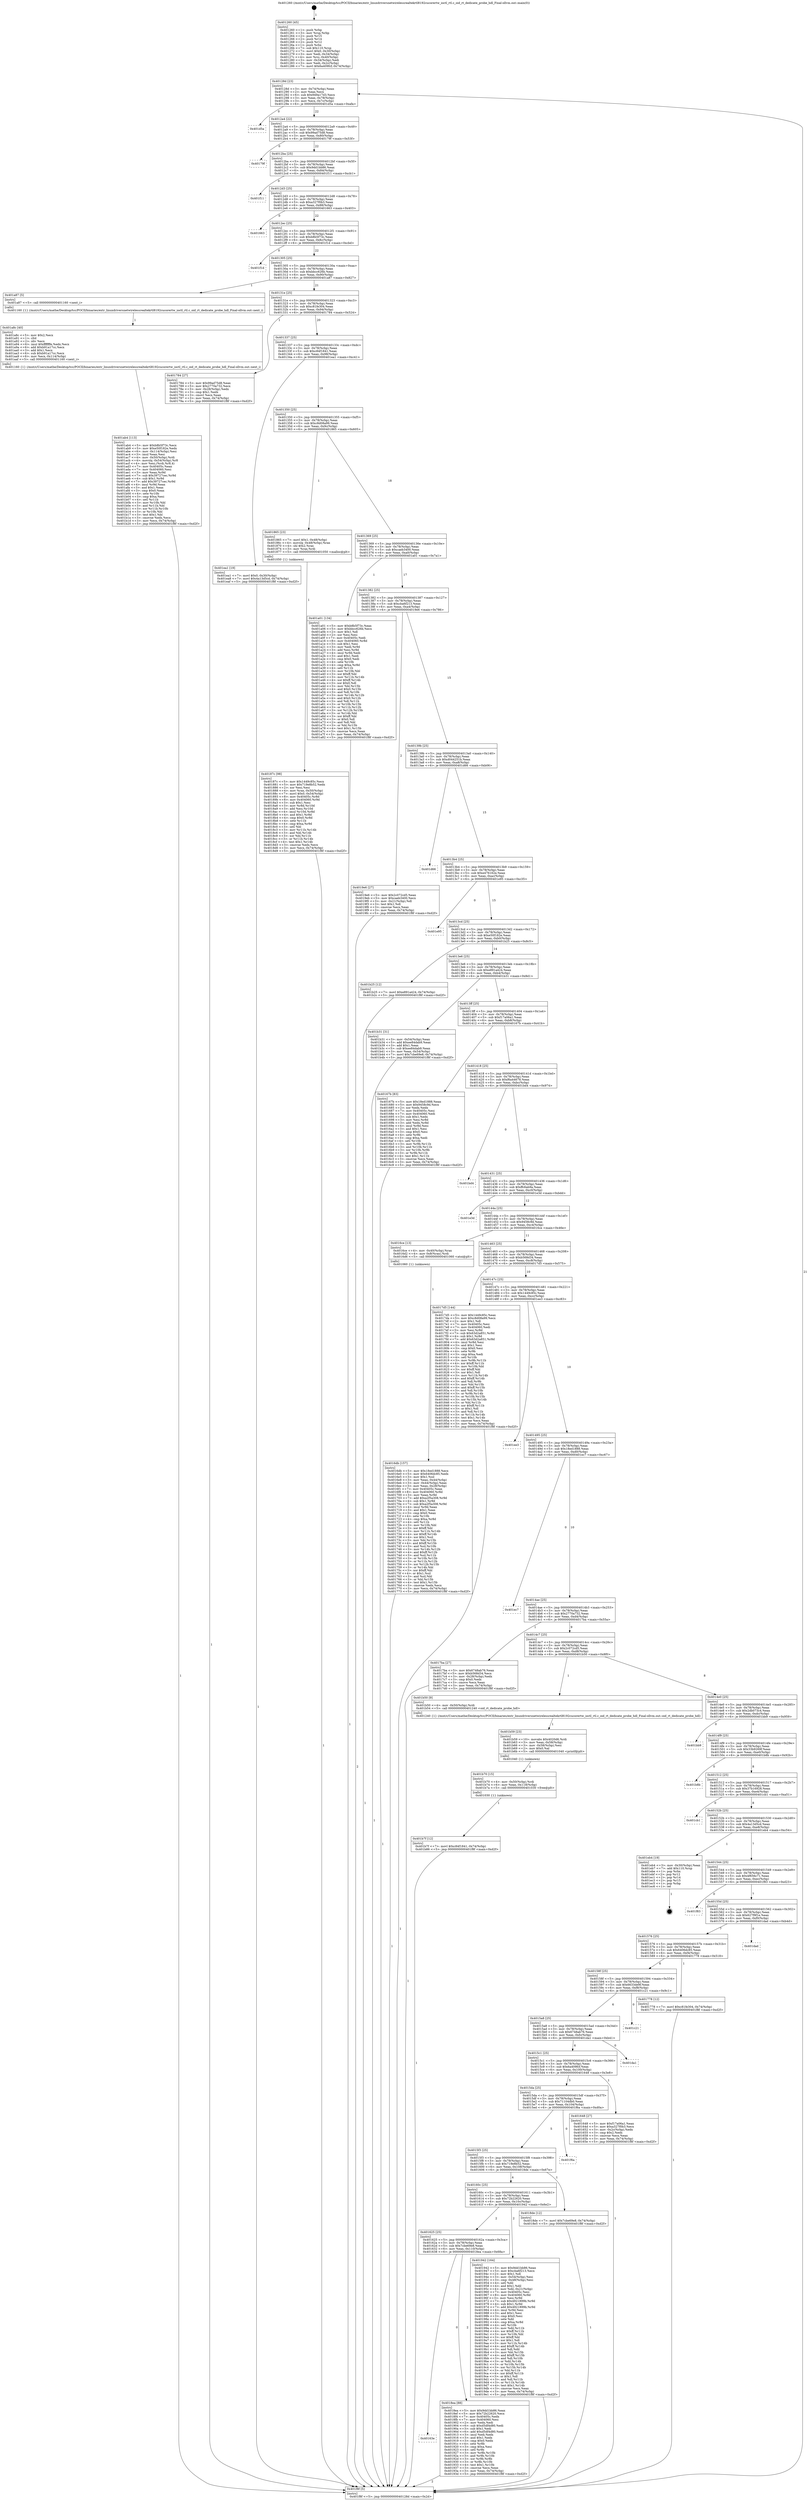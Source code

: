 digraph "0x401260" {
  label = "0x401260 (/mnt/c/Users/mathe/Desktop/tcc/POCII/binaries/extr_linuxdriversnetwirelessrealtekrtl8192cucorertw_ioctl_rtl.c_oid_rt_dedicate_probe_hdl_Final-ollvm.out::main(0))"
  labelloc = "t"
  node[shape=record]

  Entry [label="",width=0.3,height=0.3,shape=circle,fillcolor=black,style=filled]
  "0x40128d" [label="{
     0x40128d [23]\l
     | [instrs]\l
     &nbsp;&nbsp;0x40128d \<+3\>: mov -0x74(%rbp),%eax\l
     &nbsp;&nbsp;0x401290 \<+2\>: mov %eax,%ecx\l
     &nbsp;&nbsp;0x401292 \<+6\>: sub $0x949a17d3,%ecx\l
     &nbsp;&nbsp;0x401298 \<+3\>: mov %eax,-0x78(%rbp)\l
     &nbsp;&nbsp;0x40129b \<+3\>: mov %ecx,-0x7c(%rbp)\l
     &nbsp;&nbsp;0x40129e \<+6\>: je 0000000000401d5a \<main+0xafa\>\l
  }"]
  "0x401d5a" [label="{
     0x401d5a\l
  }", style=dashed]
  "0x4012a4" [label="{
     0x4012a4 [22]\l
     | [instrs]\l
     &nbsp;&nbsp;0x4012a4 \<+5\>: jmp 00000000004012a9 \<main+0x49\>\l
     &nbsp;&nbsp;0x4012a9 \<+3\>: mov -0x78(%rbp),%eax\l
     &nbsp;&nbsp;0x4012ac \<+5\>: sub $0x99ad75d8,%eax\l
     &nbsp;&nbsp;0x4012b1 \<+3\>: mov %eax,-0x80(%rbp)\l
     &nbsp;&nbsp;0x4012b4 \<+6\>: je 000000000040179f \<main+0x53f\>\l
  }"]
  Exit [label="",width=0.3,height=0.3,shape=circle,fillcolor=black,style=filled,peripheries=2]
  "0x40179f" [label="{
     0x40179f\l
  }", style=dashed]
  "0x4012ba" [label="{
     0x4012ba [25]\l
     | [instrs]\l
     &nbsp;&nbsp;0x4012ba \<+5\>: jmp 00000000004012bf \<main+0x5f\>\l
     &nbsp;&nbsp;0x4012bf \<+3\>: mov -0x78(%rbp),%eax\l
     &nbsp;&nbsp;0x4012c2 \<+5\>: sub $0x9dd1bb86,%eax\l
     &nbsp;&nbsp;0x4012c7 \<+6\>: mov %eax,-0x84(%rbp)\l
     &nbsp;&nbsp;0x4012cd \<+6\>: je 0000000000401f11 \<main+0xcb1\>\l
  }"]
  "0x401b7f" [label="{
     0x401b7f [12]\l
     | [instrs]\l
     &nbsp;&nbsp;0x401b7f \<+7\>: movl $0xc84f1841,-0x74(%rbp)\l
     &nbsp;&nbsp;0x401b86 \<+5\>: jmp 0000000000401f8f \<main+0xd2f\>\l
  }"]
  "0x401f11" [label="{
     0x401f11\l
  }", style=dashed]
  "0x4012d3" [label="{
     0x4012d3 [25]\l
     | [instrs]\l
     &nbsp;&nbsp;0x4012d3 \<+5\>: jmp 00000000004012d8 \<main+0x78\>\l
     &nbsp;&nbsp;0x4012d8 \<+3\>: mov -0x78(%rbp),%eax\l
     &nbsp;&nbsp;0x4012db \<+5\>: sub $0xa327f0b3,%eax\l
     &nbsp;&nbsp;0x4012e0 \<+6\>: mov %eax,-0x88(%rbp)\l
     &nbsp;&nbsp;0x4012e6 \<+6\>: je 0000000000401663 \<main+0x403\>\l
  }"]
  "0x401b70" [label="{
     0x401b70 [15]\l
     | [instrs]\l
     &nbsp;&nbsp;0x401b70 \<+4\>: mov -0x50(%rbp),%rdi\l
     &nbsp;&nbsp;0x401b74 \<+6\>: mov %eax,-0x118(%rbp)\l
     &nbsp;&nbsp;0x401b7a \<+5\>: call 0000000000401030 \<free@plt\>\l
     | [calls]\l
     &nbsp;&nbsp;0x401030 \{1\} (unknown)\l
  }"]
  "0x401663" [label="{
     0x401663\l
  }", style=dashed]
  "0x4012ec" [label="{
     0x4012ec [25]\l
     | [instrs]\l
     &nbsp;&nbsp;0x4012ec \<+5\>: jmp 00000000004012f1 \<main+0x91\>\l
     &nbsp;&nbsp;0x4012f1 \<+3\>: mov -0x78(%rbp),%eax\l
     &nbsp;&nbsp;0x4012f4 \<+5\>: sub $0xb8b5f73c,%eax\l
     &nbsp;&nbsp;0x4012f9 \<+6\>: mov %eax,-0x8c(%rbp)\l
     &nbsp;&nbsp;0x4012ff \<+6\>: je 0000000000401f1d \<main+0xcbd\>\l
  }"]
  "0x401b59" [label="{
     0x401b59 [23]\l
     | [instrs]\l
     &nbsp;&nbsp;0x401b59 \<+10\>: movabs $0x4020d6,%rdi\l
     &nbsp;&nbsp;0x401b63 \<+3\>: mov %eax,-0x58(%rbp)\l
     &nbsp;&nbsp;0x401b66 \<+3\>: mov -0x58(%rbp),%esi\l
     &nbsp;&nbsp;0x401b69 \<+2\>: mov $0x0,%al\l
     &nbsp;&nbsp;0x401b6b \<+5\>: call 0000000000401040 \<printf@plt\>\l
     | [calls]\l
     &nbsp;&nbsp;0x401040 \{1\} (unknown)\l
  }"]
  "0x401f1d" [label="{
     0x401f1d\l
  }", style=dashed]
  "0x401305" [label="{
     0x401305 [25]\l
     | [instrs]\l
     &nbsp;&nbsp;0x401305 \<+5\>: jmp 000000000040130a \<main+0xaa\>\l
     &nbsp;&nbsp;0x40130a \<+3\>: mov -0x78(%rbp),%eax\l
     &nbsp;&nbsp;0x40130d \<+5\>: sub $0xbbcc626b,%eax\l
     &nbsp;&nbsp;0x401312 \<+6\>: mov %eax,-0x90(%rbp)\l
     &nbsp;&nbsp;0x401318 \<+6\>: je 0000000000401a87 \<main+0x827\>\l
  }"]
  "0x401ab4" [label="{
     0x401ab4 [113]\l
     | [instrs]\l
     &nbsp;&nbsp;0x401ab4 \<+5\>: mov $0xb8b5f73c,%ecx\l
     &nbsp;&nbsp;0x401ab9 \<+5\>: mov $0xe50f182e,%edx\l
     &nbsp;&nbsp;0x401abe \<+6\>: mov -0x114(%rbp),%esi\l
     &nbsp;&nbsp;0x401ac4 \<+3\>: imul %eax,%esi\l
     &nbsp;&nbsp;0x401ac7 \<+4\>: mov -0x50(%rbp),%rdi\l
     &nbsp;&nbsp;0x401acb \<+4\>: movslq -0x54(%rbp),%r8\l
     &nbsp;&nbsp;0x401acf \<+4\>: mov %esi,(%rdi,%r8,4)\l
     &nbsp;&nbsp;0x401ad3 \<+7\>: mov 0x40405c,%eax\l
     &nbsp;&nbsp;0x401ada \<+7\>: mov 0x404060,%esi\l
     &nbsp;&nbsp;0x401ae1 \<+3\>: mov %eax,%r9d\l
     &nbsp;&nbsp;0x401ae4 \<+7\>: sub $0x39727cec,%r9d\l
     &nbsp;&nbsp;0x401aeb \<+4\>: sub $0x1,%r9d\l
     &nbsp;&nbsp;0x401aef \<+7\>: add $0x39727cec,%r9d\l
     &nbsp;&nbsp;0x401af6 \<+4\>: imul %r9d,%eax\l
     &nbsp;&nbsp;0x401afa \<+3\>: and $0x1,%eax\l
     &nbsp;&nbsp;0x401afd \<+3\>: cmp $0x0,%eax\l
     &nbsp;&nbsp;0x401b00 \<+4\>: sete %r10b\l
     &nbsp;&nbsp;0x401b04 \<+3\>: cmp $0xa,%esi\l
     &nbsp;&nbsp;0x401b07 \<+4\>: setl %r11b\l
     &nbsp;&nbsp;0x401b0b \<+3\>: mov %r10b,%bl\l
     &nbsp;&nbsp;0x401b0e \<+3\>: and %r11b,%bl\l
     &nbsp;&nbsp;0x401b11 \<+3\>: xor %r11b,%r10b\l
     &nbsp;&nbsp;0x401b14 \<+3\>: or %r10b,%bl\l
     &nbsp;&nbsp;0x401b17 \<+3\>: test $0x1,%bl\l
     &nbsp;&nbsp;0x401b1a \<+3\>: cmovne %edx,%ecx\l
     &nbsp;&nbsp;0x401b1d \<+3\>: mov %ecx,-0x74(%rbp)\l
     &nbsp;&nbsp;0x401b20 \<+5\>: jmp 0000000000401f8f \<main+0xd2f\>\l
  }"]
  "0x401a87" [label="{
     0x401a87 [5]\l
     | [instrs]\l
     &nbsp;&nbsp;0x401a87 \<+5\>: call 0000000000401160 \<next_i\>\l
     | [calls]\l
     &nbsp;&nbsp;0x401160 \{1\} (/mnt/c/Users/mathe/Desktop/tcc/POCII/binaries/extr_linuxdriversnetwirelessrealtekrtl8192cucorertw_ioctl_rtl.c_oid_rt_dedicate_probe_hdl_Final-ollvm.out::next_i)\l
  }"]
  "0x40131e" [label="{
     0x40131e [25]\l
     | [instrs]\l
     &nbsp;&nbsp;0x40131e \<+5\>: jmp 0000000000401323 \<main+0xc3\>\l
     &nbsp;&nbsp;0x401323 \<+3\>: mov -0x78(%rbp),%eax\l
     &nbsp;&nbsp;0x401326 \<+5\>: sub $0xc81fe304,%eax\l
     &nbsp;&nbsp;0x40132b \<+6\>: mov %eax,-0x94(%rbp)\l
     &nbsp;&nbsp;0x401331 \<+6\>: je 0000000000401784 \<main+0x524\>\l
  }"]
  "0x401a8c" [label="{
     0x401a8c [40]\l
     | [instrs]\l
     &nbsp;&nbsp;0x401a8c \<+5\>: mov $0x2,%ecx\l
     &nbsp;&nbsp;0x401a91 \<+1\>: cltd\l
     &nbsp;&nbsp;0x401a92 \<+2\>: idiv %ecx\l
     &nbsp;&nbsp;0x401a94 \<+6\>: imul $0xfffffffe,%edx,%ecx\l
     &nbsp;&nbsp;0x401a9a \<+6\>: add $0xb91a17cc,%ecx\l
     &nbsp;&nbsp;0x401aa0 \<+3\>: add $0x1,%ecx\l
     &nbsp;&nbsp;0x401aa3 \<+6\>: sub $0xb91a17cc,%ecx\l
     &nbsp;&nbsp;0x401aa9 \<+6\>: mov %ecx,-0x114(%rbp)\l
     &nbsp;&nbsp;0x401aaf \<+5\>: call 0000000000401160 \<next_i\>\l
     | [calls]\l
     &nbsp;&nbsp;0x401160 \{1\} (/mnt/c/Users/mathe/Desktop/tcc/POCII/binaries/extr_linuxdriversnetwirelessrealtekrtl8192cucorertw_ioctl_rtl.c_oid_rt_dedicate_probe_hdl_Final-ollvm.out::next_i)\l
  }"]
  "0x401784" [label="{
     0x401784 [27]\l
     | [instrs]\l
     &nbsp;&nbsp;0x401784 \<+5\>: mov $0x99ad75d8,%eax\l
     &nbsp;&nbsp;0x401789 \<+5\>: mov $0x2770a732,%ecx\l
     &nbsp;&nbsp;0x40178e \<+3\>: mov -0x28(%rbp),%edx\l
     &nbsp;&nbsp;0x401791 \<+3\>: cmp $0x1,%edx\l
     &nbsp;&nbsp;0x401794 \<+3\>: cmovl %ecx,%eax\l
     &nbsp;&nbsp;0x401797 \<+3\>: mov %eax,-0x74(%rbp)\l
     &nbsp;&nbsp;0x40179a \<+5\>: jmp 0000000000401f8f \<main+0xd2f\>\l
  }"]
  "0x401337" [label="{
     0x401337 [25]\l
     | [instrs]\l
     &nbsp;&nbsp;0x401337 \<+5\>: jmp 000000000040133c \<main+0xdc\>\l
     &nbsp;&nbsp;0x40133c \<+3\>: mov -0x78(%rbp),%eax\l
     &nbsp;&nbsp;0x40133f \<+5\>: sub $0xc84f1841,%eax\l
     &nbsp;&nbsp;0x401344 \<+6\>: mov %eax,-0x98(%rbp)\l
     &nbsp;&nbsp;0x40134a \<+6\>: je 0000000000401ea1 \<main+0xc41\>\l
  }"]
  "0x40163e" [label="{
     0x40163e\l
  }", style=dashed]
  "0x401ea1" [label="{
     0x401ea1 [19]\l
     | [instrs]\l
     &nbsp;&nbsp;0x401ea1 \<+7\>: movl $0x0,-0x30(%rbp)\l
     &nbsp;&nbsp;0x401ea8 \<+7\>: movl $0x4a13d5cd,-0x74(%rbp)\l
     &nbsp;&nbsp;0x401eaf \<+5\>: jmp 0000000000401f8f \<main+0xd2f\>\l
  }"]
  "0x401350" [label="{
     0x401350 [25]\l
     | [instrs]\l
     &nbsp;&nbsp;0x401350 \<+5\>: jmp 0000000000401355 \<main+0xf5\>\l
     &nbsp;&nbsp;0x401355 \<+3\>: mov -0x78(%rbp),%eax\l
     &nbsp;&nbsp;0x401358 \<+5\>: sub $0xc8d08a99,%eax\l
     &nbsp;&nbsp;0x40135d \<+6\>: mov %eax,-0x9c(%rbp)\l
     &nbsp;&nbsp;0x401363 \<+6\>: je 0000000000401865 \<main+0x605\>\l
  }"]
  "0x4018ea" [label="{
     0x4018ea [88]\l
     | [instrs]\l
     &nbsp;&nbsp;0x4018ea \<+5\>: mov $0x9dd1bb86,%eax\l
     &nbsp;&nbsp;0x4018ef \<+5\>: mov $0x72b22620,%ecx\l
     &nbsp;&nbsp;0x4018f4 \<+7\>: mov 0x40405c,%edx\l
     &nbsp;&nbsp;0x4018fb \<+7\>: mov 0x404060,%esi\l
     &nbsp;&nbsp;0x401902 \<+2\>: mov %edx,%edi\l
     &nbsp;&nbsp;0x401904 \<+6\>: sub $0xd5df4d80,%edi\l
     &nbsp;&nbsp;0x40190a \<+3\>: sub $0x1,%edi\l
     &nbsp;&nbsp;0x40190d \<+6\>: add $0xd5df4d80,%edi\l
     &nbsp;&nbsp;0x401913 \<+3\>: imul %edi,%edx\l
     &nbsp;&nbsp;0x401916 \<+3\>: and $0x1,%edx\l
     &nbsp;&nbsp;0x401919 \<+3\>: cmp $0x0,%edx\l
     &nbsp;&nbsp;0x40191c \<+4\>: sete %r8b\l
     &nbsp;&nbsp;0x401920 \<+3\>: cmp $0xa,%esi\l
     &nbsp;&nbsp;0x401923 \<+4\>: setl %r9b\l
     &nbsp;&nbsp;0x401927 \<+3\>: mov %r8b,%r10b\l
     &nbsp;&nbsp;0x40192a \<+3\>: and %r9b,%r10b\l
     &nbsp;&nbsp;0x40192d \<+3\>: xor %r9b,%r8b\l
     &nbsp;&nbsp;0x401930 \<+3\>: or %r8b,%r10b\l
     &nbsp;&nbsp;0x401933 \<+4\>: test $0x1,%r10b\l
     &nbsp;&nbsp;0x401937 \<+3\>: cmovne %ecx,%eax\l
     &nbsp;&nbsp;0x40193a \<+3\>: mov %eax,-0x74(%rbp)\l
     &nbsp;&nbsp;0x40193d \<+5\>: jmp 0000000000401f8f \<main+0xd2f\>\l
  }"]
  "0x401865" [label="{
     0x401865 [23]\l
     | [instrs]\l
     &nbsp;&nbsp;0x401865 \<+7\>: movl $0x1,-0x48(%rbp)\l
     &nbsp;&nbsp;0x40186c \<+4\>: movslq -0x48(%rbp),%rax\l
     &nbsp;&nbsp;0x401870 \<+4\>: shl $0x2,%rax\l
     &nbsp;&nbsp;0x401874 \<+3\>: mov %rax,%rdi\l
     &nbsp;&nbsp;0x401877 \<+5\>: call 0000000000401050 \<malloc@plt\>\l
     | [calls]\l
     &nbsp;&nbsp;0x401050 \{1\} (unknown)\l
  }"]
  "0x401369" [label="{
     0x401369 [25]\l
     | [instrs]\l
     &nbsp;&nbsp;0x401369 \<+5\>: jmp 000000000040136e \<main+0x10e\>\l
     &nbsp;&nbsp;0x40136e \<+3\>: mov -0x78(%rbp),%eax\l
     &nbsp;&nbsp;0x401371 \<+5\>: sub $0xcaeb3400,%eax\l
     &nbsp;&nbsp;0x401376 \<+6\>: mov %eax,-0xa0(%rbp)\l
     &nbsp;&nbsp;0x40137c \<+6\>: je 0000000000401a01 \<main+0x7a1\>\l
  }"]
  "0x401625" [label="{
     0x401625 [25]\l
     | [instrs]\l
     &nbsp;&nbsp;0x401625 \<+5\>: jmp 000000000040162a \<main+0x3ca\>\l
     &nbsp;&nbsp;0x40162a \<+3\>: mov -0x78(%rbp),%eax\l
     &nbsp;&nbsp;0x40162d \<+5\>: sub $0x7cbe69e8,%eax\l
     &nbsp;&nbsp;0x401632 \<+6\>: mov %eax,-0x110(%rbp)\l
     &nbsp;&nbsp;0x401638 \<+6\>: je 00000000004018ea \<main+0x68a\>\l
  }"]
  "0x401a01" [label="{
     0x401a01 [134]\l
     | [instrs]\l
     &nbsp;&nbsp;0x401a01 \<+5\>: mov $0xb8b5f73c,%eax\l
     &nbsp;&nbsp;0x401a06 \<+5\>: mov $0xbbcc626b,%ecx\l
     &nbsp;&nbsp;0x401a0b \<+2\>: mov $0x1,%dl\l
     &nbsp;&nbsp;0x401a0d \<+2\>: xor %esi,%esi\l
     &nbsp;&nbsp;0x401a0f \<+7\>: mov 0x40405c,%edi\l
     &nbsp;&nbsp;0x401a16 \<+8\>: mov 0x404060,%r8d\l
     &nbsp;&nbsp;0x401a1e \<+3\>: sub $0x1,%esi\l
     &nbsp;&nbsp;0x401a21 \<+3\>: mov %edi,%r9d\l
     &nbsp;&nbsp;0x401a24 \<+3\>: add %esi,%r9d\l
     &nbsp;&nbsp;0x401a27 \<+4\>: imul %r9d,%edi\l
     &nbsp;&nbsp;0x401a2b \<+3\>: and $0x1,%edi\l
     &nbsp;&nbsp;0x401a2e \<+3\>: cmp $0x0,%edi\l
     &nbsp;&nbsp;0x401a31 \<+4\>: sete %r10b\l
     &nbsp;&nbsp;0x401a35 \<+4\>: cmp $0xa,%r8d\l
     &nbsp;&nbsp;0x401a39 \<+4\>: setl %r11b\l
     &nbsp;&nbsp;0x401a3d \<+3\>: mov %r10b,%bl\l
     &nbsp;&nbsp;0x401a40 \<+3\>: xor $0xff,%bl\l
     &nbsp;&nbsp;0x401a43 \<+3\>: mov %r11b,%r14b\l
     &nbsp;&nbsp;0x401a46 \<+4\>: xor $0xff,%r14b\l
     &nbsp;&nbsp;0x401a4a \<+3\>: xor $0x0,%dl\l
     &nbsp;&nbsp;0x401a4d \<+3\>: mov %bl,%r15b\l
     &nbsp;&nbsp;0x401a50 \<+4\>: and $0x0,%r15b\l
     &nbsp;&nbsp;0x401a54 \<+3\>: and %dl,%r10b\l
     &nbsp;&nbsp;0x401a57 \<+3\>: mov %r14b,%r12b\l
     &nbsp;&nbsp;0x401a5a \<+4\>: and $0x0,%r12b\l
     &nbsp;&nbsp;0x401a5e \<+3\>: and %dl,%r11b\l
     &nbsp;&nbsp;0x401a61 \<+3\>: or %r10b,%r15b\l
     &nbsp;&nbsp;0x401a64 \<+3\>: or %r11b,%r12b\l
     &nbsp;&nbsp;0x401a67 \<+3\>: xor %r12b,%r15b\l
     &nbsp;&nbsp;0x401a6a \<+3\>: or %r14b,%bl\l
     &nbsp;&nbsp;0x401a6d \<+3\>: xor $0xff,%bl\l
     &nbsp;&nbsp;0x401a70 \<+3\>: or $0x0,%dl\l
     &nbsp;&nbsp;0x401a73 \<+2\>: and %dl,%bl\l
     &nbsp;&nbsp;0x401a75 \<+3\>: or %bl,%r15b\l
     &nbsp;&nbsp;0x401a78 \<+4\>: test $0x1,%r15b\l
     &nbsp;&nbsp;0x401a7c \<+3\>: cmovne %ecx,%eax\l
     &nbsp;&nbsp;0x401a7f \<+3\>: mov %eax,-0x74(%rbp)\l
     &nbsp;&nbsp;0x401a82 \<+5\>: jmp 0000000000401f8f \<main+0xd2f\>\l
  }"]
  "0x401382" [label="{
     0x401382 [25]\l
     | [instrs]\l
     &nbsp;&nbsp;0x401382 \<+5\>: jmp 0000000000401387 \<main+0x127\>\l
     &nbsp;&nbsp;0x401387 \<+3\>: mov -0x78(%rbp),%eax\l
     &nbsp;&nbsp;0x40138a \<+5\>: sub $0xcba6f213,%eax\l
     &nbsp;&nbsp;0x40138f \<+6\>: mov %eax,-0xa4(%rbp)\l
     &nbsp;&nbsp;0x401395 \<+6\>: je 00000000004019e6 \<main+0x786\>\l
  }"]
  "0x401942" [label="{
     0x401942 [164]\l
     | [instrs]\l
     &nbsp;&nbsp;0x401942 \<+5\>: mov $0x9dd1bb86,%eax\l
     &nbsp;&nbsp;0x401947 \<+5\>: mov $0xcba6f213,%ecx\l
     &nbsp;&nbsp;0x40194c \<+2\>: mov $0x1,%dl\l
     &nbsp;&nbsp;0x40194e \<+3\>: mov -0x54(%rbp),%esi\l
     &nbsp;&nbsp;0x401951 \<+3\>: cmp -0x48(%rbp),%esi\l
     &nbsp;&nbsp;0x401954 \<+4\>: setl %dil\l
     &nbsp;&nbsp;0x401958 \<+4\>: and $0x1,%dil\l
     &nbsp;&nbsp;0x40195c \<+4\>: mov %dil,-0x21(%rbp)\l
     &nbsp;&nbsp;0x401960 \<+7\>: mov 0x40405c,%esi\l
     &nbsp;&nbsp;0x401967 \<+8\>: mov 0x404060,%r8d\l
     &nbsp;&nbsp;0x40196f \<+3\>: mov %esi,%r9d\l
     &nbsp;&nbsp;0x401972 \<+7\>: sub $0x4921899b,%r9d\l
     &nbsp;&nbsp;0x401979 \<+4\>: sub $0x1,%r9d\l
     &nbsp;&nbsp;0x40197d \<+7\>: add $0x4921899b,%r9d\l
     &nbsp;&nbsp;0x401984 \<+4\>: imul %r9d,%esi\l
     &nbsp;&nbsp;0x401988 \<+3\>: and $0x1,%esi\l
     &nbsp;&nbsp;0x40198b \<+3\>: cmp $0x0,%esi\l
     &nbsp;&nbsp;0x40198e \<+4\>: sete %dil\l
     &nbsp;&nbsp;0x401992 \<+4\>: cmp $0xa,%r8d\l
     &nbsp;&nbsp;0x401996 \<+4\>: setl %r10b\l
     &nbsp;&nbsp;0x40199a \<+3\>: mov %dil,%r11b\l
     &nbsp;&nbsp;0x40199d \<+4\>: xor $0xff,%r11b\l
     &nbsp;&nbsp;0x4019a1 \<+3\>: mov %r10b,%bl\l
     &nbsp;&nbsp;0x4019a4 \<+3\>: xor $0xff,%bl\l
     &nbsp;&nbsp;0x4019a7 \<+3\>: xor $0x1,%dl\l
     &nbsp;&nbsp;0x4019aa \<+3\>: mov %r11b,%r14b\l
     &nbsp;&nbsp;0x4019ad \<+4\>: and $0xff,%r14b\l
     &nbsp;&nbsp;0x4019b1 \<+3\>: and %dl,%dil\l
     &nbsp;&nbsp;0x4019b4 \<+3\>: mov %bl,%r15b\l
     &nbsp;&nbsp;0x4019b7 \<+4\>: and $0xff,%r15b\l
     &nbsp;&nbsp;0x4019bb \<+3\>: and %dl,%r10b\l
     &nbsp;&nbsp;0x4019be \<+3\>: or %dil,%r14b\l
     &nbsp;&nbsp;0x4019c1 \<+3\>: or %r10b,%r15b\l
     &nbsp;&nbsp;0x4019c4 \<+3\>: xor %r15b,%r14b\l
     &nbsp;&nbsp;0x4019c7 \<+3\>: or %bl,%r11b\l
     &nbsp;&nbsp;0x4019ca \<+4\>: xor $0xff,%r11b\l
     &nbsp;&nbsp;0x4019ce \<+3\>: or $0x1,%dl\l
     &nbsp;&nbsp;0x4019d1 \<+3\>: and %dl,%r11b\l
     &nbsp;&nbsp;0x4019d4 \<+3\>: or %r11b,%r14b\l
     &nbsp;&nbsp;0x4019d7 \<+4\>: test $0x1,%r14b\l
     &nbsp;&nbsp;0x4019db \<+3\>: cmovne %ecx,%eax\l
     &nbsp;&nbsp;0x4019de \<+3\>: mov %eax,-0x74(%rbp)\l
     &nbsp;&nbsp;0x4019e1 \<+5\>: jmp 0000000000401f8f \<main+0xd2f\>\l
  }"]
  "0x4019e6" [label="{
     0x4019e6 [27]\l
     | [instrs]\l
     &nbsp;&nbsp;0x4019e6 \<+5\>: mov $0x2c072cd5,%eax\l
     &nbsp;&nbsp;0x4019eb \<+5\>: mov $0xcaeb3400,%ecx\l
     &nbsp;&nbsp;0x4019f0 \<+3\>: mov -0x21(%rbp),%dl\l
     &nbsp;&nbsp;0x4019f3 \<+3\>: test $0x1,%dl\l
     &nbsp;&nbsp;0x4019f6 \<+3\>: cmovne %ecx,%eax\l
     &nbsp;&nbsp;0x4019f9 \<+3\>: mov %eax,-0x74(%rbp)\l
     &nbsp;&nbsp;0x4019fc \<+5\>: jmp 0000000000401f8f \<main+0xd2f\>\l
  }"]
  "0x40139b" [label="{
     0x40139b [25]\l
     | [instrs]\l
     &nbsp;&nbsp;0x40139b \<+5\>: jmp 00000000004013a0 \<main+0x140\>\l
     &nbsp;&nbsp;0x4013a0 \<+3\>: mov -0x78(%rbp),%eax\l
     &nbsp;&nbsp;0x4013a3 \<+5\>: sub $0xd044251b,%eax\l
     &nbsp;&nbsp;0x4013a8 \<+6\>: mov %eax,-0xa8(%rbp)\l
     &nbsp;&nbsp;0x4013ae \<+6\>: je 0000000000401d66 \<main+0xb06\>\l
  }"]
  "0x40160c" [label="{
     0x40160c [25]\l
     | [instrs]\l
     &nbsp;&nbsp;0x40160c \<+5\>: jmp 0000000000401611 \<main+0x3b1\>\l
     &nbsp;&nbsp;0x401611 \<+3\>: mov -0x78(%rbp),%eax\l
     &nbsp;&nbsp;0x401614 \<+5\>: sub $0x72b22620,%eax\l
     &nbsp;&nbsp;0x401619 \<+6\>: mov %eax,-0x10c(%rbp)\l
     &nbsp;&nbsp;0x40161f \<+6\>: je 0000000000401942 \<main+0x6e2\>\l
  }"]
  "0x401d66" [label="{
     0x401d66\l
  }", style=dashed]
  "0x4013b4" [label="{
     0x4013b4 [25]\l
     | [instrs]\l
     &nbsp;&nbsp;0x4013b4 \<+5\>: jmp 00000000004013b9 \<main+0x159\>\l
     &nbsp;&nbsp;0x4013b9 \<+3\>: mov -0x78(%rbp),%eax\l
     &nbsp;&nbsp;0x4013bc \<+5\>: sub $0xe476162e,%eax\l
     &nbsp;&nbsp;0x4013c1 \<+6\>: mov %eax,-0xac(%rbp)\l
     &nbsp;&nbsp;0x4013c7 \<+6\>: je 0000000000401e95 \<main+0xc35\>\l
  }"]
  "0x4018de" [label="{
     0x4018de [12]\l
     | [instrs]\l
     &nbsp;&nbsp;0x4018de \<+7\>: movl $0x7cbe69e8,-0x74(%rbp)\l
     &nbsp;&nbsp;0x4018e5 \<+5\>: jmp 0000000000401f8f \<main+0xd2f\>\l
  }"]
  "0x401e95" [label="{
     0x401e95\l
  }", style=dashed]
  "0x4013cd" [label="{
     0x4013cd [25]\l
     | [instrs]\l
     &nbsp;&nbsp;0x4013cd \<+5\>: jmp 00000000004013d2 \<main+0x172\>\l
     &nbsp;&nbsp;0x4013d2 \<+3\>: mov -0x78(%rbp),%eax\l
     &nbsp;&nbsp;0x4013d5 \<+5\>: sub $0xe50f182e,%eax\l
     &nbsp;&nbsp;0x4013da \<+6\>: mov %eax,-0xb0(%rbp)\l
     &nbsp;&nbsp;0x4013e0 \<+6\>: je 0000000000401b25 \<main+0x8c5\>\l
  }"]
  "0x4015f3" [label="{
     0x4015f3 [25]\l
     | [instrs]\l
     &nbsp;&nbsp;0x4015f3 \<+5\>: jmp 00000000004015f8 \<main+0x398\>\l
     &nbsp;&nbsp;0x4015f8 \<+3\>: mov -0x78(%rbp),%eax\l
     &nbsp;&nbsp;0x4015fb \<+5\>: sub $0x719e8b52,%eax\l
     &nbsp;&nbsp;0x401600 \<+6\>: mov %eax,-0x108(%rbp)\l
     &nbsp;&nbsp;0x401606 \<+6\>: je 00000000004018de \<main+0x67e\>\l
  }"]
  "0x401b25" [label="{
     0x401b25 [12]\l
     | [instrs]\l
     &nbsp;&nbsp;0x401b25 \<+7\>: movl $0xe891a424,-0x74(%rbp)\l
     &nbsp;&nbsp;0x401b2c \<+5\>: jmp 0000000000401f8f \<main+0xd2f\>\l
  }"]
  "0x4013e6" [label="{
     0x4013e6 [25]\l
     | [instrs]\l
     &nbsp;&nbsp;0x4013e6 \<+5\>: jmp 00000000004013eb \<main+0x18b\>\l
     &nbsp;&nbsp;0x4013eb \<+3\>: mov -0x78(%rbp),%eax\l
     &nbsp;&nbsp;0x4013ee \<+5\>: sub $0xe891a424,%eax\l
     &nbsp;&nbsp;0x4013f3 \<+6\>: mov %eax,-0xb4(%rbp)\l
     &nbsp;&nbsp;0x4013f9 \<+6\>: je 0000000000401b31 \<main+0x8d1\>\l
  }"]
  "0x401f6a" [label="{
     0x401f6a\l
  }", style=dashed]
  "0x401b31" [label="{
     0x401b31 [31]\l
     | [instrs]\l
     &nbsp;&nbsp;0x401b31 \<+3\>: mov -0x54(%rbp),%eax\l
     &nbsp;&nbsp;0x401b34 \<+5\>: add $0xee84dab9,%eax\l
     &nbsp;&nbsp;0x401b39 \<+3\>: add $0x1,%eax\l
     &nbsp;&nbsp;0x401b3c \<+5\>: sub $0xee84dab9,%eax\l
     &nbsp;&nbsp;0x401b41 \<+3\>: mov %eax,-0x54(%rbp)\l
     &nbsp;&nbsp;0x401b44 \<+7\>: movl $0x7cbe69e8,-0x74(%rbp)\l
     &nbsp;&nbsp;0x401b4b \<+5\>: jmp 0000000000401f8f \<main+0xd2f\>\l
  }"]
  "0x4013ff" [label="{
     0x4013ff [25]\l
     | [instrs]\l
     &nbsp;&nbsp;0x4013ff \<+5\>: jmp 0000000000401404 \<main+0x1a4\>\l
     &nbsp;&nbsp;0x401404 \<+3\>: mov -0x78(%rbp),%eax\l
     &nbsp;&nbsp;0x401407 \<+5\>: sub $0xf17a06a1,%eax\l
     &nbsp;&nbsp;0x40140c \<+6\>: mov %eax,-0xb8(%rbp)\l
     &nbsp;&nbsp;0x401412 \<+6\>: je 000000000040167b \<main+0x41b\>\l
  }"]
  "0x40187c" [label="{
     0x40187c [98]\l
     | [instrs]\l
     &nbsp;&nbsp;0x40187c \<+5\>: mov $0x1449c85c,%ecx\l
     &nbsp;&nbsp;0x401881 \<+5\>: mov $0x719e8b52,%edx\l
     &nbsp;&nbsp;0x401886 \<+2\>: xor %esi,%esi\l
     &nbsp;&nbsp;0x401888 \<+4\>: mov %rax,-0x50(%rbp)\l
     &nbsp;&nbsp;0x40188c \<+7\>: movl $0x0,-0x54(%rbp)\l
     &nbsp;&nbsp;0x401893 \<+8\>: mov 0x40405c,%r8d\l
     &nbsp;&nbsp;0x40189b \<+8\>: mov 0x404060,%r9d\l
     &nbsp;&nbsp;0x4018a3 \<+3\>: sub $0x1,%esi\l
     &nbsp;&nbsp;0x4018a6 \<+3\>: mov %r8d,%r10d\l
     &nbsp;&nbsp;0x4018a9 \<+3\>: add %esi,%r10d\l
     &nbsp;&nbsp;0x4018ac \<+4\>: imul %r10d,%r8d\l
     &nbsp;&nbsp;0x4018b0 \<+4\>: and $0x1,%r8d\l
     &nbsp;&nbsp;0x4018b4 \<+4\>: cmp $0x0,%r8d\l
     &nbsp;&nbsp;0x4018b8 \<+4\>: sete %r11b\l
     &nbsp;&nbsp;0x4018bc \<+4\>: cmp $0xa,%r9d\l
     &nbsp;&nbsp;0x4018c0 \<+3\>: setl %bl\l
     &nbsp;&nbsp;0x4018c3 \<+3\>: mov %r11b,%r14b\l
     &nbsp;&nbsp;0x4018c6 \<+3\>: and %bl,%r14b\l
     &nbsp;&nbsp;0x4018c9 \<+3\>: xor %bl,%r11b\l
     &nbsp;&nbsp;0x4018cc \<+3\>: or %r11b,%r14b\l
     &nbsp;&nbsp;0x4018cf \<+4\>: test $0x1,%r14b\l
     &nbsp;&nbsp;0x4018d3 \<+3\>: cmovne %edx,%ecx\l
     &nbsp;&nbsp;0x4018d6 \<+3\>: mov %ecx,-0x74(%rbp)\l
     &nbsp;&nbsp;0x4018d9 \<+5\>: jmp 0000000000401f8f \<main+0xd2f\>\l
  }"]
  "0x40167b" [label="{
     0x40167b [83]\l
     | [instrs]\l
     &nbsp;&nbsp;0x40167b \<+5\>: mov $0x18ed1888,%eax\l
     &nbsp;&nbsp;0x401680 \<+5\>: mov $0x9458c9d,%ecx\l
     &nbsp;&nbsp;0x401685 \<+2\>: xor %edx,%edx\l
     &nbsp;&nbsp;0x401687 \<+7\>: mov 0x40405c,%esi\l
     &nbsp;&nbsp;0x40168e \<+7\>: mov 0x404060,%edi\l
     &nbsp;&nbsp;0x401695 \<+3\>: sub $0x1,%edx\l
     &nbsp;&nbsp;0x401698 \<+3\>: mov %esi,%r8d\l
     &nbsp;&nbsp;0x40169b \<+3\>: add %edx,%r8d\l
     &nbsp;&nbsp;0x40169e \<+4\>: imul %r8d,%esi\l
     &nbsp;&nbsp;0x4016a2 \<+3\>: and $0x1,%esi\l
     &nbsp;&nbsp;0x4016a5 \<+3\>: cmp $0x0,%esi\l
     &nbsp;&nbsp;0x4016a8 \<+4\>: sete %r9b\l
     &nbsp;&nbsp;0x4016ac \<+3\>: cmp $0xa,%edi\l
     &nbsp;&nbsp;0x4016af \<+4\>: setl %r10b\l
     &nbsp;&nbsp;0x4016b3 \<+3\>: mov %r9b,%r11b\l
     &nbsp;&nbsp;0x4016b6 \<+3\>: and %r10b,%r11b\l
     &nbsp;&nbsp;0x4016b9 \<+3\>: xor %r10b,%r9b\l
     &nbsp;&nbsp;0x4016bc \<+3\>: or %r9b,%r11b\l
     &nbsp;&nbsp;0x4016bf \<+4\>: test $0x1,%r11b\l
     &nbsp;&nbsp;0x4016c3 \<+3\>: cmovne %ecx,%eax\l
     &nbsp;&nbsp;0x4016c6 \<+3\>: mov %eax,-0x74(%rbp)\l
     &nbsp;&nbsp;0x4016c9 \<+5\>: jmp 0000000000401f8f \<main+0xd2f\>\l
  }"]
  "0x401418" [label="{
     0x401418 [25]\l
     | [instrs]\l
     &nbsp;&nbsp;0x401418 \<+5\>: jmp 000000000040141d \<main+0x1bd\>\l
     &nbsp;&nbsp;0x40141d \<+3\>: mov -0x78(%rbp),%eax\l
     &nbsp;&nbsp;0x401420 \<+5\>: sub $0xf6a44678,%eax\l
     &nbsp;&nbsp;0x401425 \<+6\>: mov %eax,-0xbc(%rbp)\l
     &nbsp;&nbsp;0x40142b \<+6\>: je 0000000000401bd4 \<main+0x974\>\l
  }"]
  "0x4016db" [label="{
     0x4016db [157]\l
     | [instrs]\l
     &nbsp;&nbsp;0x4016db \<+5\>: mov $0x18ed1888,%ecx\l
     &nbsp;&nbsp;0x4016e0 \<+5\>: mov $0x6406dc85,%edx\l
     &nbsp;&nbsp;0x4016e5 \<+3\>: mov $0x1,%sil\l
     &nbsp;&nbsp;0x4016e8 \<+3\>: mov %eax,-0x44(%rbp)\l
     &nbsp;&nbsp;0x4016eb \<+3\>: mov -0x44(%rbp),%eax\l
     &nbsp;&nbsp;0x4016ee \<+3\>: mov %eax,-0x28(%rbp)\l
     &nbsp;&nbsp;0x4016f1 \<+7\>: mov 0x40405c,%eax\l
     &nbsp;&nbsp;0x4016f8 \<+8\>: mov 0x404060,%r8d\l
     &nbsp;&nbsp;0x401700 \<+3\>: mov %eax,%r9d\l
     &nbsp;&nbsp;0x401703 \<+7\>: add $0xa2f5a308,%r9d\l
     &nbsp;&nbsp;0x40170a \<+4\>: sub $0x1,%r9d\l
     &nbsp;&nbsp;0x40170e \<+7\>: sub $0xa2f5a308,%r9d\l
     &nbsp;&nbsp;0x401715 \<+4\>: imul %r9d,%eax\l
     &nbsp;&nbsp;0x401719 \<+3\>: and $0x1,%eax\l
     &nbsp;&nbsp;0x40171c \<+3\>: cmp $0x0,%eax\l
     &nbsp;&nbsp;0x40171f \<+4\>: sete %r10b\l
     &nbsp;&nbsp;0x401723 \<+4\>: cmp $0xa,%r8d\l
     &nbsp;&nbsp;0x401727 \<+4\>: setl %r11b\l
     &nbsp;&nbsp;0x40172b \<+3\>: mov %r10b,%bl\l
     &nbsp;&nbsp;0x40172e \<+3\>: xor $0xff,%bl\l
     &nbsp;&nbsp;0x401731 \<+3\>: mov %r11b,%r14b\l
     &nbsp;&nbsp;0x401734 \<+4\>: xor $0xff,%r14b\l
     &nbsp;&nbsp;0x401738 \<+4\>: xor $0x1,%sil\l
     &nbsp;&nbsp;0x40173c \<+3\>: mov %bl,%r15b\l
     &nbsp;&nbsp;0x40173f \<+4\>: and $0xff,%r15b\l
     &nbsp;&nbsp;0x401743 \<+3\>: and %sil,%r10b\l
     &nbsp;&nbsp;0x401746 \<+3\>: mov %r14b,%r12b\l
     &nbsp;&nbsp;0x401749 \<+4\>: and $0xff,%r12b\l
     &nbsp;&nbsp;0x40174d \<+3\>: and %sil,%r11b\l
     &nbsp;&nbsp;0x401750 \<+3\>: or %r10b,%r15b\l
     &nbsp;&nbsp;0x401753 \<+3\>: or %r11b,%r12b\l
     &nbsp;&nbsp;0x401756 \<+3\>: xor %r12b,%r15b\l
     &nbsp;&nbsp;0x401759 \<+3\>: or %r14b,%bl\l
     &nbsp;&nbsp;0x40175c \<+3\>: xor $0xff,%bl\l
     &nbsp;&nbsp;0x40175f \<+4\>: or $0x1,%sil\l
     &nbsp;&nbsp;0x401763 \<+3\>: and %sil,%bl\l
     &nbsp;&nbsp;0x401766 \<+3\>: or %bl,%r15b\l
     &nbsp;&nbsp;0x401769 \<+4\>: test $0x1,%r15b\l
     &nbsp;&nbsp;0x40176d \<+3\>: cmovne %edx,%ecx\l
     &nbsp;&nbsp;0x401770 \<+3\>: mov %ecx,-0x74(%rbp)\l
     &nbsp;&nbsp;0x401773 \<+5\>: jmp 0000000000401f8f \<main+0xd2f\>\l
  }"]
  "0x401bd4" [label="{
     0x401bd4\l
  }", style=dashed]
  "0x401431" [label="{
     0x401431 [25]\l
     | [instrs]\l
     &nbsp;&nbsp;0x401431 \<+5\>: jmp 0000000000401436 \<main+0x1d6\>\l
     &nbsp;&nbsp;0x401436 \<+3\>: mov -0x78(%rbp),%eax\l
     &nbsp;&nbsp;0x401439 \<+5\>: sub $0xffc6ab9a,%eax\l
     &nbsp;&nbsp;0x40143e \<+6\>: mov %eax,-0xc0(%rbp)\l
     &nbsp;&nbsp;0x401444 \<+6\>: je 0000000000401e3d \<main+0xbdd\>\l
  }"]
  "0x401260" [label="{
     0x401260 [45]\l
     | [instrs]\l
     &nbsp;&nbsp;0x401260 \<+1\>: push %rbp\l
     &nbsp;&nbsp;0x401261 \<+3\>: mov %rsp,%rbp\l
     &nbsp;&nbsp;0x401264 \<+2\>: push %r15\l
     &nbsp;&nbsp;0x401266 \<+2\>: push %r14\l
     &nbsp;&nbsp;0x401268 \<+2\>: push %r12\l
     &nbsp;&nbsp;0x40126a \<+1\>: push %rbx\l
     &nbsp;&nbsp;0x40126b \<+7\>: sub $0x110,%rsp\l
     &nbsp;&nbsp;0x401272 \<+7\>: movl $0x0,-0x30(%rbp)\l
     &nbsp;&nbsp;0x401279 \<+3\>: mov %edi,-0x34(%rbp)\l
     &nbsp;&nbsp;0x40127c \<+4\>: mov %rsi,-0x40(%rbp)\l
     &nbsp;&nbsp;0x401280 \<+3\>: mov -0x34(%rbp),%edi\l
     &nbsp;&nbsp;0x401283 \<+3\>: mov %edi,-0x2c(%rbp)\l
     &nbsp;&nbsp;0x401286 \<+7\>: movl $0x6a409fcf,-0x74(%rbp)\l
  }"]
  "0x401e3d" [label="{
     0x401e3d\l
  }", style=dashed]
  "0x40144a" [label="{
     0x40144a [25]\l
     | [instrs]\l
     &nbsp;&nbsp;0x40144a \<+5\>: jmp 000000000040144f \<main+0x1ef\>\l
     &nbsp;&nbsp;0x40144f \<+3\>: mov -0x78(%rbp),%eax\l
     &nbsp;&nbsp;0x401452 \<+5\>: sub $0x9458c9d,%eax\l
     &nbsp;&nbsp;0x401457 \<+6\>: mov %eax,-0xc4(%rbp)\l
     &nbsp;&nbsp;0x40145d \<+6\>: je 00000000004016ce \<main+0x46e\>\l
  }"]
  "0x401f8f" [label="{
     0x401f8f [5]\l
     | [instrs]\l
     &nbsp;&nbsp;0x401f8f \<+5\>: jmp 000000000040128d \<main+0x2d\>\l
  }"]
  "0x4016ce" [label="{
     0x4016ce [13]\l
     | [instrs]\l
     &nbsp;&nbsp;0x4016ce \<+4\>: mov -0x40(%rbp),%rax\l
     &nbsp;&nbsp;0x4016d2 \<+4\>: mov 0x8(%rax),%rdi\l
     &nbsp;&nbsp;0x4016d6 \<+5\>: call 0000000000401060 \<atoi@plt\>\l
     | [calls]\l
     &nbsp;&nbsp;0x401060 \{1\} (unknown)\l
  }"]
  "0x401463" [label="{
     0x401463 [25]\l
     | [instrs]\l
     &nbsp;&nbsp;0x401463 \<+5\>: jmp 0000000000401468 \<main+0x208\>\l
     &nbsp;&nbsp;0x401468 \<+3\>: mov -0x78(%rbp),%eax\l
     &nbsp;&nbsp;0x40146b \<+5\>: sub $0xb568d34,%eax\l
     &nbsp;&nbsp;0x401470 \<+6\>: mov %eax,-0xc8(%rbp)\l
     &nbsp;&nbsp;0x401476 \<+6\>: je 00000000004017d5 \<main+0x575\>\l
  }"]
  "0x4015da" [label="{
     0x4015da [25]\l
     | [instrs]\l
     &nbsp;&nbsp;0x4015da \<+5\>: jmp 00000000004015df \<main+0x37f\>\l
     &nbsp;&nbsp;0x4015df \<+3\>: mov -0x78(%rbp),%eax\l
     &nbsp;&nbsp;0x4015e2 \<+5\>: sub $0x71104db0,%eax\l
     &nbsp;&nbsp;0x4015e7 \<+6\>: mov %eax,-0x104(%rbp)\l
     &nbsp;&nbsp;0x4015ed \<+6\>: je 0000000000401f6a \<main+0xd0a\>\l
  }"]
  "0x4017d5" [label="{
     0x4017d5 [144]\l
     | [instrs]\l
     &nbsp;&nbsp;0x4017d5 \<+5\>: mov $0x1449c85c,%eax\l
     &nbsp;&nbsp;0x4017da \<+5\>: mov $0xc8d08a99,%ecx\l
     &nbsp;&nbsp;0x4017df \<+2\>: mov $0x1,%dl\l
     &nbsp;&nbsp;0x4017e1 \<+7\>: mov 0x40405c,%esi\l
     &nbsp;&nbsp;0x4017e8 \<+7\>: mov 0x404060,%edi\l
     &nbsp;&nbsp;0x4017ef \<+3\>: mov %esi,%r8d\l
     &nbsp;&nbsp;0x4017f2 \<+7\>: sub $0x63d2a851,%r8d\l
     &nbsp;&nbsp;0x4017f9 \<+4\>: sub $0x1,%r8d\l
     &nbsp;&nbsp;0x4017fd \<+7\>: add $0x63d2a851,%r8d\l
     &nbsp;&nbsp;0x401804 \<+4\>: imul %r8d,%esi\l
     &nbsp;&nbsp;0x401808 \<+3\>: and $0x1,%esi\l
     &nbsp;&nbsp;0x40180b \<+3\>: cmp $0x0,%esi\l
     &nbsp;&nbsp;0x40180e \<+4\>: sete %r9b\l
     &nbsp;&nbsp;0x401812 \<+3\>: cmp $0xa,%edi\l
     &nbsp;&nbsp;0x401815 \<+4\>: setl %r10b\l
     &nbsp;&nbsp;0x401819 \<+3\>: mov %r9b,%r11b\l
     &nbsp;&nbsp;0x40181c \<+4\>: xor $0xff,%r11b\l
     &nbsp;&nbsp;0x401820 \<+3\>: mov %r10b,%bl\l
     &nbsp;&nbsp;0x401823 \<+3\>: xor $0xff,%bl\l
     &nbsp;&nbsp;0x401826 \<+3\>: xor $0x1,%dl\l
     &nbsp;&nbsp;0x401829 \<+3\>: mov %r11b,%r14b\l
     &nbsp;&nbsp;0x40182c \<+4\>: and $0xff,%r14b\l
     &nbsp;&nbsp;0x401830 \<+3\>: and %dl,%r9b\l
     &nbsp;&nbsp;0x401833 \<+3\>: mov %bl,%r15b\l
     &nbsp;&nbsp;0x401836 \<+4\>: and $0xff,%r15b\l
     &nbsp;&nbsp;0x40183a \<+3\>: and %dl,%r10b\l
     &nbsp;&nbsp;0x40183d \<+3\>: or %r9b,%r14b\l
     &nbsp;&nbsp;0x401840 \<+3\>: or %r10b,%r15b\l
     &nbsp;&nbsp;0x401843 \<+3\>: xor %r15b,%r14b\l
     &nbsp;&nbsp;0x401846 \<+3\>: or %bl,%r11b\l
     &nbsp;&nbsp;0x401849 \<+4\>: xor $0xff,%r11b\l
     &nbsp;&nbsp;0x40184d \<+3\>: or $0x1,%dl\l
     &nbsp;&nbsp;0x401850 \<+3\>: and %dl,%r11b\l
     &nbsp;&nbsp;0x401853 \<+3\>: or %r11b,%r14b\l
     &nbsp;&nbsp;0x401856 \<+4\>: test $0x1,%r14b\l
     &nbsp;&nbsp;0x40185a \<+3\>: cmovne %ecx,%eax\l
     &nbsp;&nbsp;0x40185d \<+3\>: mov %eax,-0x74(%rbp)\l
     &nbsp;&nbsp;0x401860 \<+5\>: jmp 0000000000401f8f \<main+0xd2f\>\l
  }"]
  "0x40147c" [label="{
     0x40147c [25]\l
     | [instrs]\l
     &nbsp;&nbsp;0x40147c \<+5\>: jmp 0000000000401481 \<main+0x221\>\l
     &nbsp;&nbsp;0x401481 \<+3\>: mov -0x78(%rbp),%eax\l
     &nbsp;&nbsp;0x401484 \<+5\>: sub $0x1449c85c,%eax\l
     &nbsp;&nbsp;0x401489 \<+6\>: mov %eax,-0xcc(%rbp)\l
     &nbsp;&nbsp;0x40148f \<+6\>: je 0000000000401ee3 \<main+0xc83\>\l
  }"]
  "0x401648" [label="{
     0x401648 [27]\l
     | [instrs]\l
     &nbsp;&nbsp;0x401648 \<+5\>: mov $0xf17a06a1,%eax\l
     &nbsp;&nbsp;0x40164d \<+5\>: mov $0xa327f0b3,%ecx\l
     &nbsp;&nbsp;0x401652 \<+3\>: mov -0x2c(%rbp),%edx\l
     &nbsp;&nbsp;0x401655 \<+3\>: cmp $0x2,%edx\l
     &nbsp;&nbsp;0x401658 \<+3\>: cmovne %ecx,%eax\l
     &nbsp;&nbsp;0x40165b \<+3\>: mov %eax,-0x74(%rbp)\l
     &nbsp;&nbsp;0x40165e \<+5\>: jmp 0000000000401f8f \<main+0xd2f\>\l
  }"]
  "0x401ee3" [label="{
     0x401ee3\l
  }", style=dashed]
  "0x401495" [label="{
     0x401495 [25]\l
     | [instrs]\l
     &nbsp;&nbsp;0x401495 \<+5\>: jmp 000000000040149a \<main+0x23a\>\l
     &nbsp;&nbsp;0x40149a \<+3\>: mov -0x78(%rbp),%eax\l
     &nbsp;&nbsp;0x40149d \<+5\>: sub $0x18ed1888,%eax\l
     &nbsp;&nbsp;0x4014a2 \<+6\>: mov %eax,-0xd0(%rbp)\l
     &nbsp;&nbsp;0x4014a8 \<+6\>: je 0000000000401ec7 \<main+0xc67\>\l
  }"]
  "0x4015c1" [label="{
     0x4015c1 [25]\l
     | [instrs]\l
     &nbsp;&nbsp;0x4015c1 \<+5\>: jmp 00000000004015c6 \<main+0x366\>\l
     &nbsp;&nbsp;0x4015c6 \<+3\>: mov -0x78(%rbp),%eax\l
     &nbsp;&nbsp;0x4015c9 \<+5\>: sub $0x6a409fcf,%eax\l
     &nbsp;&nbsp;0x4015ce \<+6\>: mov %eax,-0x100(%rbp)\l
     &nbsp;&nbsp;0x4015d4 \<+6\>: je 0000000000401648 \<main+0x3e8\>\l
  }"]
  "0x401ec7" [label="{
     0x401ec7\l
  }", style=dashed]
  "0x4014ae" [label="{
     0x4014ae [25]\l
     | [instrs]\l
     &nbsp;&nbsp;0x4014ae \<+5\>: jmp 00000000004014b3 \<main+0x253\>\l
     &nbsp;&nbsp;0x4014b3 \<+3\>: mov -0x78(%rbp),%eax\l
     &nbsp;&nbsp;0x4014b6 \<+5\>: sub $0x2770a732,%eax\l
     &nbsp;&nbsp;0x4014bb \<+6\>: mov %eax,-0xd4(%rbp)\l
     &nbsp;&nbsp;0x4014c1 \<+6\>: je 00000000004017ba \<main+0x55a\>\l
  }"]
  "0x401da1" [label="{
     0x401da1\l
  }", style=dashed]
  "0x4017ba" [label="{
     0x4017ba [27]\l
     | [instrs]\l
     &nbsp;&nbsp;0x4017ba \<+5\>: mov $0x6748ab76,%eax\l
     &nbsp;&nbsp;0x4017bf \<+5\>: mov $0xb568d34,%ecx\l
     &nbsp;&nbsp;0x4017c4 \<+3\>: mov -0x28(%rbp),%edx\l
     &nbsp;&nbsp;0x4017c7 \<+3\>: cmp $0x0,%edx\l
     &nbsp;&nbsp;0x4017ca \<+3\>: cmove %ecx,%eax\l
     &nbsp;&nbsp;0x4017cd \<+3\>: mov %eax,-0x74(%rbp)\l
     &nbsp;&nbsp;0x4017d0 \<+5\>: jmp 0000000000401f8f \<main+0xd2f\>\l
  }"]
  "0x4014c7" [label="{
     0x4014c7 [25]\l
     | [instrs]\l
     &nbsp;&nbsp;0x4014c7 \<+5\>: jmp 00000000004014cc \<main+0x26c\>\l
     &nbsp;&nbsp;0x4014cc \<+3\>: mov -0x78(%rbp),%eax\l
     &nbsp;&nbsp;0x4014cf \<+5\>: sub $0x2c072cd5,%eax\l
     &nbsp;&nbsp;0x4014d4 \<+6\>: mov %eax,-0xd8(%rbp)\l
     &nbsp;&nbsp;0x4014da \<+6\>: je 0000000000401b50 \<main+0x8f0\>\l
  }"]
  "0x4015a8" [label="{
     0x4015a8 [25]\l
     | [instrs]\l
     &nbsp;&nbsp;0x4015a8 \<+5\>: jmp 00000000004015ad \<main+0x34d\>\l
     &nbsp;&nbsp;0x4015ad \<+3\>: mov -0x78(%rbp),%eax\l
     &nbsp;&nbsp;0x4015b0 \<+5\>: sub $0x6748ab76,%eax\l
     &nbsp;&nbsp;0x4015b5 \<+6\>: mov %eax,-0xfc(%rbp)\l
     &nbsp;&nbsp;0x4015bb \<+6\>: je 0000000000401da1 \<main+0xb41\>\l
  }"]
  "0x401b50" [label="{
     0x401b50 [9]\l
     | [instrs]\l
     &nbsp;&nbsp;0x401b50 \<+4\>: mov -0x50(%rbp),%rdi\l
     &nbsp;&nbsp;0x401b54 \<+5\>: call 0000000000401240 \<oid_rt_dedicate_probe_hdl\>\l
     | [calls]\l
     &nbsp;&nbsp;0x401240 \{1\} (/mnt/c/Users/mathe/Desktop/tcc/POCII/binaries/extr_linuxdriversnetwirelessrealtekrtl8192cucorertw_ioctl_rtl.c_oid_rt_dedicate_probe_hdl_Final-ollvm.out::oid_rt_dedicate_probe_hdl)\l
  }"]
  "0x4014e0" [label="{
     0x4014e0 [25]\l
     | [instrs]\l
     &nbsp;&nbsp;0x4014e0 \<+5\>: jmp 00000000004014e5 \<main+0x285\>\l
     &nbsp;&nbsp;0x4014e5 \<+3\>: mov -0x78(%rbp),%eax\l
     &nbsp;&nbsp;0x4014e8 \<+5\>: sub $0x2db073c4,%eax\l
     &nbsp;&nbsp;0x4014ed \<+6\>: mov %eax,-0xdc(%rbp)\l
     &nbsp;&nbsp;0x4014f3 \<+6\>: je 0000000000401bb9 \<main+0x959\>\l
  }"]
  "0x401c21" [label="{
     0x401c21\l
  }", style=dashed]
  "0x401bb9" [label="{
     0x401bb9\l
  }", style=dashed]
  "0x4014f9" [label="{
     0x4014f9 [25]\l
     | [instrs]\l
     &nbsp;&nbsp;0x4014f9 \<+5\>: jmp 00000000004014fe \<main+0x29e\>\l
     &nbsp;&nbsp;0x4014fe \<+3\>: mov -0x78(%rbp),%eax\l
     &nbsp;&nbsp;0x401501 \<+5\>: sub $0x33b9269f,%eax\l
     &nbsp;&nbsp;0x401506 \<+6\>: mov %eax,-0xe0(%rbp)\l
     &nbsp;&nbsp;0x40150c \<+6\>: je 0000000000401b8b \<main+0x92b\>\l
  }"]
  "0x40158f" [label="{
     0x40158f [25]\l
     | [instrs]\l
     &nbsp;&nbsp;0x40158f \<+5\>: jmp 0000000000401594 \<main+0x334\>\l
     &nbsp;&nbsp;0x401594 \<+3\>: mov -0x78(%rbp),%eax\l
     &nbsp;&nbsp;0x401597 \<+5\>: sub $0x6633de9f,%eax\l
     &nbsp;&nbsp;0x40159c \<+6\>: mov %eax,-0xf8(%rbp)\l
     &nbsp;&nbsp;0x4015a2 \<+6\>: je 0000000000401c21 \<main+0x9c1\>\l
  }"]
  "0x401b8b" [label="{
     0x401b8b\l
  }", style=dashed]
  "0x401512" [label="{
     0x401512 [25]\l
     | [instrs]\l
     &nbsp;&nbsp;0x401512 \<+5\>: jmp 0000000000401517 \<main+0x2b7\>\l
     &nbsp;&nbsp;0x401517 \<+3\>: mov -0x78(%rbp),%eax\l
     &nbsp;&nbsp;0x40151a \<+5\>: sub $0x37b16928,%eax\l
     &nbsp;&nbsp;0x40151f \<+6\>: mov %eax,-0xe4(%rbp)\l
     &nbsp;&nbsp;0x401525 \<+6\>: je 0000000000401cb1 \<main+0xa51\>\l
  }"]
  "0x401778" [label="{
     0x401778 [12]\l
     | [instrs]\l
     &nbsp;&nbsp;0x401778 \<+7\>: movl $0xc81fe304,-0x74(%rbp)\l
     &nbsp;&nbsp;0x40177f \<+5\>: jmp 0000000000401f8f \<main+0xd2f\>\l
  }"]
  "0x401cb1" [label="{
     0x401cb1\l
  }", style=dashed]
  "0x40152b" [label="{
     0x40152b [25]\l
     | [instrs]\l
     &nbsp;&nbsp;0x40152b \<+5\>: jmp 0000000000401530 \<main+0x2d0\>\l
     &nbsp;&nbsp;0x401530 \<+3\>: mov -0x78(%rbp),%eax\l
     &nbsp;&nbsp;0x401533 \<+5\>: sub $0x4a13d5cd,%eax\l
     &nbsp;&nbsp;0x401538 \<+6\>: mov %eax,-0xe8(%rbp)\l
     &nbsp;&nbsp;0x40153e \<+6\>: je 0000000000401eb4 \<main+0xc54\>\l
  }"]
  "0x401576" [label="{
     0x401576 [25]\l
     | [instrs]\l
     &nbsp;&nbsp;0x401576 \<+5\>: jmp 000000000040157b \<main+0x31b\>\l
     &nbsp;&nbsp;0x40157b \<+3\>: mov -0x78(%rbp),%eax\l
     &nbsp;&nbsp;0x40157e \<+5\>: sub $0x6406dc85,%eax\l
     &nbsp;&nbsp;0x401583 \<+6\>: mov %eax,-0xf4(%rbp)\l
     &nbsp;&nbsp;0x401589 \<+6\>: je 0000000000401778 \<main+0x518\>\l
  }"]
  "0x401eb4" [label="{
     0x401eb4 [19]\l
     | [instrs]\l
     &nbsp;&nbsp;0x401eb4 \<+3\>: mov -0x30(%rbp),%eax\l
     &nbsp;&nbsp;0x401eb7 \<+7\>: add $0x110,%rsp\l
     &nbsp;&nbsp;0x401ebe \<+1\>: pop %rbx\l
     &nbsp;&nbsp;0x401ebf \<+2\>: pop %r12\l
     &nbsp;&nbsp;0x401ec1 \<+2\>: pop %r14\l
     &nbsp;&nbsp;0x401ec3 \<+2\>: pop %r15\l
     &nbsp;&nbsp;0x401ec5 \<+1\>: pop %rbp\l
     &nbsp;&nbsp;0x401ec6 \<+1\>: ret\l
  }"]
  "0x401544" [label="{
     0x401544 [25]\l
     | [instrs]\l
     &nbsp;&nbsp;0x401544 \<+5\>: jmp 0000000000401549 \<main+0x2e9\>\l
     &nbsp;&nbsp;0x401549 \<+3\>: mov -0x78(%rbp),%eax\l
     &nbsp;&nbsp;0x40154c \<+5\>: sub $0x4f656c71,%eax\l
     &nbsp;&nbsp;0x401551 \<+6\>: mov %eax,-0xec(%rbp)\l
     &nbsp;&nbsp;0x401557 \<+6\>: je 0000000000401f83 \<main+0xd23\>\l
  }"]
  "0x401dad" [label="{
     0x401dad\l
  }", style=dashed]
  "0x401f83" [label="{
     0x401f83\l
  }", style=dashed]
  "0x40155d" [label="{
     0x40155d [25]\l
     | [instrs]\l
     &nbsp;&nbsp;0x40155d \<+5\>: jmp 0000000000401562 \<main+0x302\>\l
     &nbsp;&nbsp;0x401562 \<+3\>: mov -0x78(%rbp),%eax\l
     &nbsp;&nbsp;0x401565 \<+5\>: sub $0x627f9f1e,%eax\l
     &nbsp;&nbsp;0x40156a \<+6\>: mov %eax,-0xf0(%rbp)\l
     &nbsp;&nbsp;0x401570 \<+6\>: je 0000000000401dad \<main+0xb4d\>\l
  }"]
  Entry -> "0x401260" [label=" 1"]
  "0x40128d" -> "0x401d5a" [label=" 0"]
  "0x40128d" -> "0x4012a4" [label=" 22"]
  "0x401eb4" -> Exit [label=" 1"]
  "0x4012a4" -> "0x40179f" [label=" 0"]
  "0x4012a4" -> "0x4012ba" [label=" 22"]
  "0x401ea1" -> "0x401f8f" [label=" 1"]
  "0x4012ba" -> "0x401f11" [label=" 0"]
  "0x4012ba" -> "0x4012d3" [label=" 22"]
  "0x401b7f" -> "0x401f8f" [label=" 1"]
  "0x4012d3" -> "0x401663" [label=" 0"]
  "0x4012d3" -> "0x4012ec" [label=" 22"]
  "0x401b70" -> "0x401b7f" [label=" 1"]
  "0x4012ec" -> "0x401f1d" [label=" 0"]
  "0x4012ec" -> "0x401305" [label=" 22"]
  "0x401b59" -> "0x401b70" [label=" 1"]
  "0x401305" -> "0x401a87" [label=" 1"]
  "0x401305" -> "0x40131e" [label=" 21"]
  "0x401b50" -> "0x401b59" [label=" 1"]
  "0x40131e" -> "0x401784" [label=" 1"]
  "0x40131e" -> "0x401337" [label=" 20"]
  "0x401b31" -> "0x401f8f" [label=" 1"]
  "0x401337" -> "0x401ea1" [label=" 1"]
  "0x401337" -> "0x401350" [label=" 19"]
  "0x401b25" -> "0x401f8f" [label=" 1"]
  "0x401350" -> "0x401865" [label=" 1"]
  "0x401350" -> "0x401369" [label=" 18"]
  "0x401ab4" -> "0x401f8f" [label=" 1"]
  "0x401369" -> "0x401a01" [label=" 1"]
  "0x401369" -> "0x401382" [label=" 17"]
  "0x401a87" -> "0x401a8c" [label=" 1"]
  "0x401382" -> "0x4019e6" [label=" 2"]
  "0x401382" -> "0x40139b" [label=" 15"]
  "0x401a01" -> "0x401f8f" [label=" 1"]
  "0x40139b" -> "0x401d66" [label=" 0"]
  "0x40139b" -> "0x4013b4" [label=" 15"]
  "0x401942" -> "0x401f8f" [label=" 2"]
  "0x4013b4" -> "0x401e95" [label=" 0"]
  "0x4013b4" -> "0x4013cd" [label=" 15"]
  "0x4018ea" -> "0x401f8f" [label=" 2"]
  "0x4013cd" -> "0x401b25" [label=" 1"]
  "0x4013cd" -> "0x4013e6" [label=" 14"]
  "0x401625" -> "0x4018ea" [label=" 2"]
  "0x4013e6" -> "0x401b31" [label=" 1"]
  "0x4013e6" -> "0x4013ff" [label=" 13"]
  "0x401a8c" -> "0x401ab4" [label=" 1"]
  "0x4013ff" -> "0x40167b" [label=" 1"]
  "0x4013ff" -> "0x401418" [label=" 12"]
  "0x40160c" -> "0x401942" [label=" 2"]
  "0x401418" -> "0x401bd4" [label=" 0"]
  "0x401418" -> "0x401431" [label=" 12"]
  "0x4019e6" -> "0x401f8f" [label=" 2"]
  "0x401431" -> "0x401e3d" [label=" 0"]
  "0x401431" -> "0x40144a" [label=" 12"]
  "0x4018de" -> "0x401f8f" [label=" 1"]
  "0x40144a" -> "0x4016ce" [label=" 1"]
  "0x40144a" -> "0x401463" [label=" 11"]
  "0x4015f3" -> "0x40160c" [label=" 4"]
  "0x401463" -> "0x4017d5" [label=" 1"]
  "0x401463" -> "0x40147c" [label=" 10"]
  "0x4015f3" -> "0x4018de" [label=" 1"]
  "0x40147c" -> "0x401ee3" [label=" 0"]
  "0x40147c" -> "0x401495" [label=" 10"]
  "0x401625" -> "0x40163e" [label=" 0"]
  "0x401495" -> "0x401ec7" [label=" 0"]
  "0x401495" -> "0x4014ae" [label=" 10"]
  "0x4015da" -> "0x401f6a" [label=" 0"]
  "0x4014ae" -> "0x4017ba" [label=" 1"]
  "0x4014ae" -> "0x4014c7" [label=" 9"]
  "0x40160c" -> "0x401625" [label=" 2"]
  "0x4014c7" -> "0x401b50" [label=" 1"]
  "0x4014c7" -> "0x4014e0" [label=" 8"]
  "0x401865" -> "0x40187c" [label=" 1"]
  "0x4014e0" -> "0x401bb9" [label=" 0"]
  "0x4014e0" -> "0x4014f9" [label=" 8"]
  "0x4017d5" -> "0x401f8f" [label=" 1"]
  "0x4014f9" -> "0x401b8b" [label=" 0"]
  "0x4014f9" -> "0x401512" [label=" 8"]
  "0x401784" -> "0x401f8f" [label=" 1"]
  "0x401512" -> "0x401cb1" [label=" 0"]
  "0x401512" -> "0x40152b" [label=" 8"]
  "0x401778" -> "0x401f8f" [label=" 1"]
  "0x40152b" -> "0x401eb4" [label=" 1"]
  "0x40152b" -> "0x401544" [label=" 7"]
  "0x4016ce" -> "0x4016db" [label=" 1"]
  "0x401544" -> "0x401f83" [label=" 0"]
  "0x401544" -> "0x40155d" [label=" 7"]
  "0x40167b" -> "0x401f8f" [label=" 1"]
  "0x40155d" -> "0x401dad" [label=" 0"]
  "0x40155d" -> "0x401576" [label=" 7"]
  "0x4016db" -> "0x401f8f" [label=" 1"]
  "0x401576" -> "0x401778" [label=" 1"]
  "0x401576" -> "0x40158f" [label=" 6"]
  "0x4017ba" -> "0x401f8f" [label=" 1"]
  "0x40158f" -> "0x401c21" [label=" 0"]
  "0x40158f" -> "0x4015a8" [label=" 6"]
  "0x40187c" -> "0x401f8f" [label=" 1"]
  "0x4015a8" -> "0x401da1" [label=" 0"]
  "0x4015a8" -> "0x4015c1" [label=" 6"]
  "0x4015da" -> "0x4015f3" [label=" 5"]
  "0x4015c1" -> "0x401648" [label=" 1"]
  "0x4015c1" -> "0x4015da" [label=" 5"]
  "0x401648" -> "0x401f8f" [label=" 1"]
  "0x401260" -> "0x40128d" [label=" 1"]
  "0x401f8f" -> "0x40128d" [label=" 21"]
}
